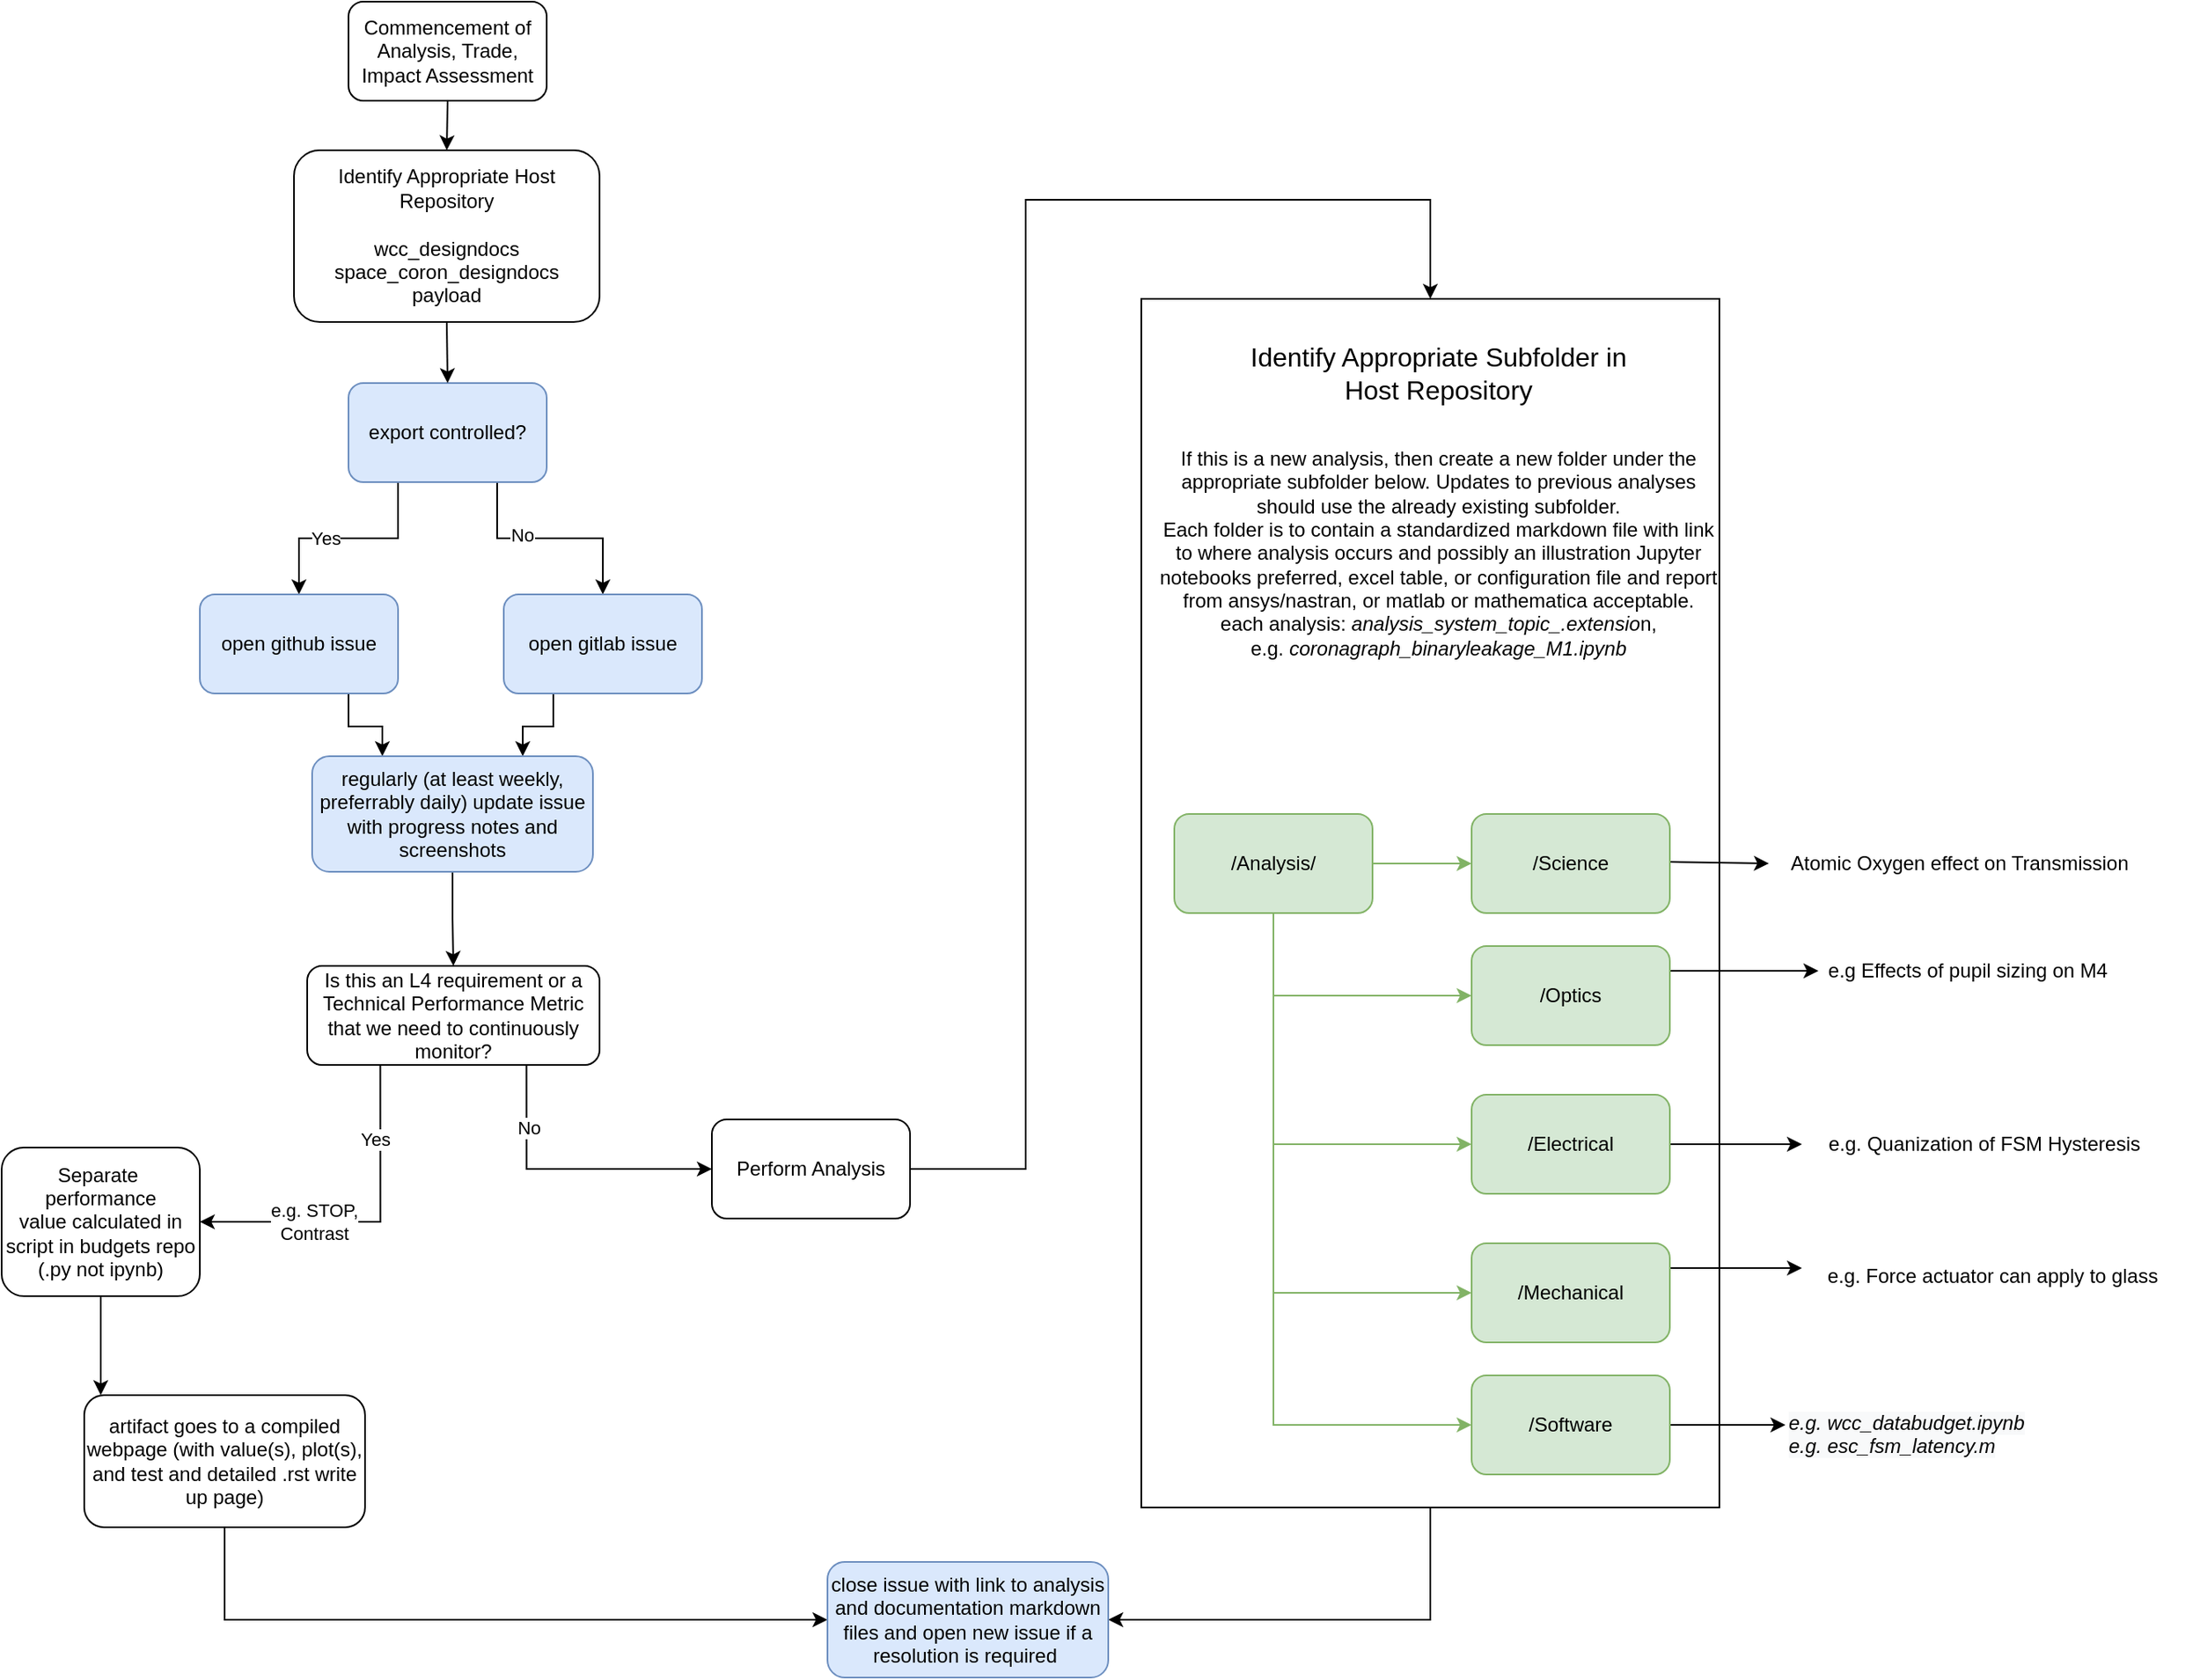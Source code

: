 <mxfile compressed="false" version="23.1.5" type="device">
  <diagram id="h6W5nBuGIsSNjyPbm5aI" name="Page-1">
    <mxGraphModel dx="1368" dy="991" grid="1" gridSize="10" guides="1" tooltips="1" connect="1" arrows="1" fold="1" page="1" pageScale="1" pageWidth="1500" pageHeight="1500" math="0" shadow="0">
      <root>
        <mxCell id="0" />
        <mxCell id="1" parent="0" />
        <mxCell id="oJ3EjDVIlWRCWQKN0V-X-46" style="edgeStyle=orthogonalEdgeStyle;rounded=0;orthogonalLoop=1;jettySize=auto;html=1;exitX=0.5;exitY=1;exitDx=0;exitDy=0;entryX=1;entryY=0.5;entryDx=0;entryDy=0;" parent="1" source="oJ3EjDVIlWRCWQKN0V-X-43" target="oJ3EjDVIlWRCWQKN0V-X-45" edge="1">
          <mxGeometry relative="1" as="geometry" />
        </mxCell>
        <mxCell id="oJ3EjDVIlWRCWQKN0V-X-43" value="" style="rounded=0;whiteSpace=wrap;html=1;" parent="1" vertex="1">
          <mxGeometry x="730" y="180" width="350" height="732" as="geometry" />
        </mxCell>
        <mxCell id="oJ3EjDVIlWRCWQKN0V-X-10" style="edgeStyle=orthogonalEdgeStyle;rounded=0;orthogonalLoop=1;jettySize=auto;html=1;exitX=0.75;exitY=1;exitDx=0;exitDy=0;entryX=0;entryY=0.5;entryDx=0;entryDy=0;" parent="1" source="oJ3EjDVIlWRCWQKN0V-X-1" target="5yxIm9dmROP0IRtBlhO0-21" edge="1">
          <mxGeometry relative="1" as="geometry">
            <mxPoint x="420" y="732" as="targetPoint" />
          </mxGeometry>
        </mxCell>
        <mxCell id="oJ3EjDVIlWRCWQKN0V-X-13" value="No" style="edgeLabel;html=1;align=center;verticalAlign=middle;resizable=0;points=[];" parent="oJ3EjDVIlWRCWQKN0V-X-10" vertex="1" connectable="0">
          <mxGeometry x="-0.574" y="1" relative="1" as="geometry">
            <mxPoint as="offset" />
          </mxGeometry>
        </mxCell>
        <mxCell id="oJ3EjDVIlWRCWQKN0V-X-11" style="edgeStyle=orthogonalEdgeStyle;rounded=0;orthogonalLoop=1;jettySize=auto;html=1;exitX=0.25;exitY=1;exitDx=0;exitDy=0;entryX=1;entryY=0.5;entryDx=0;entryDy=0;" parent="1" source="oJ3EjDVIlWRCWQKN0V-X-1" target="oJ3EjDVIlWRCWQKN0V-X-2" edge="1">
          <mxGeometry relative="1" as="geometry" />
        </mxCell>
        <mxCell id="oJ3EjDVIlWRCWQKN0V-X-12" value="Yes" style="edgeLabel;html=1;align=center;verticalAlign=middle;resizable=0;points=[];" parent="oJ3EjDVIlWRCWQKN0V-X-11" vertex="1" connectable="0">
          <mxGeometry x="-0.714" y="-4" relative="1" as="geometry">
            <mxPoint y="16" as="offset" />
          </mxGeometry>
        </mxCell>
        <mxCell id="oJ3EjDVIlWRCWQKN0V-X-17" value="e.g. STOP, &lt;br&gt;Contrast" style="edgeLabel;html=1;align=center;verticalAlign=middle;resizable=0;points=[];" parent="oJ3EjDVIlWRCWQKN0V-X-11" vertex="1" connectable="0">
          <mxGeometry x="0.562" relative="1" as="geometry">
            <mxPoint x="24" as="offset" />
          </mxGeometry>
        </mxCell>
        <mxCell id="oJ3EjDVIlWRCWQKN0V-X-1" value="Is this an L4 requirement or a Technical Performance Metric that we need to continuously monitor?" style="rounded=1;whiteSpace=wrap;html=1;" parent="1" vertex="1">
          <mxGeometry x="225" y="584" width="177" height="60" as="geometry" />
        </mxCell>
        <mxCell id="oJ3EjDVIlWRCWQKN0V-X-14" style="edgeStyle=orthogonalEdgeStyle;rounded=0;orthogonalLoop=1;jettySize=auto;html=1;exitX=0.5;exitY=1;exitDx=0;exitDy=0;" parent="1" source="oJ3EjDVIlWRCWQKN0V-X-2" edge="1">
          <mxGeometry relative="1" as="geometry">
            <mxPoint x="100" y="844" as="targetPoint" />
          </mxGeometry>
        </mxCell>
        <mxCell id="oJ3EjDVIlWRCWQKN0V-X-2" value="Separate&amp;nbsp; performance&lt;br&gt;value calculated in script in budgets repo (.py not ipynb)" style="rounded=1;whiteSpace=wrap;html=1;" parent="1" vertex="1">
          <mxGeometry x="40" y="694" width="120" height="90" as="geometry" />
        </mxCell>
        <mxCell id="oJ3EjDVIlWRCWQKN0V-X-25" style="edgeStyle=orthogonalEdgeStyle;rounded=0;orthogonalLoop=1;jettySize=auto;html=1;exitX=0.5;exitY=1;exitDx=0;exitDy=0;entryX=0;entryY=0.5;entryDx=0;entryDy=0;fillColor=#d5e8d4;strokeColor=#82b366;" parent="1" source="oJ3EjDVIlWRCWQKN0V-X-3" target="oJ3EjDVIlWRCWQKN0V-X-8" edge="1">
          <mxGeometry relative="1" as="geometry" />
        </mxCell>
        <mxCell id="oJ3EjDVIlWRCWQKN0V-X-26" style="edgeStyle=orthogonalEdgeStyle;rounded=0;orthogonalLoop=1;jettySize=auto;html=1;exitX=0.5;exitY=1;exitDx=0;exitDy=0;entryX=0;entryY=0.5;entryDx=0;entryDy=0;fillColor=#d5e8d4;strokeColor=#82b366;" parent="1" source="oJ3EjDVIlWRCWQKN0V-X-3" target="oJ3EjDVIlWRCWQKN0V-X-6" edge="1">
          <mxGeometry relative="1" as="geometry" />
        </mxCell>
        <mxCell id="oJ3EjDVIlWRCWQKN0V-X-29" style="edgeStyle=orthogonalEdgeStyle;rounded=0;orthogonalLoop=1;jettySize=auto;html=1;exitX=1;exitY=0.5;exitDx=0;exitDy=0;fillColor=#d5e8d4;strokeColor=#82b366;" parent="1" source="oJ3EjDVIlWRCWQKN0V-X-3" target="oJ3EjDVIlWRCWQKN0V-X-7" edge="1">
          <mxGeometry relative="1" as="geometry" />
        </mxCell>
        <mxCell id="oJ3EjDVIlWRCWQKN0V-X-3" value="/Analysis/" style="rounded=1;whiteSpace=wrap;html=1;strokeColor=#82b366;fillColor=#d5e8d4;" parent="1" vertex="1">
          <mxGeometry x="750" y="492" width="120" height="60" as="geometry" />
        </mxCell>
        <mxCell id="5yxIm9dmROP0IRtBlhO0-3" style="edgeStyle=orthogonalEdgeStyle;rounded=0;orthogonalLoop=1;jettySize=auto;html=1;exitX=1;exitY=0.25;exitDx=0;exitDy=0;" edge="1" parent="1" source="oJ3EjDVIlWRCWQKN0V-X-4">
          <mxGeometry relative="1" as="geometry">
            <mxPoint x="1140" y="587" as="targetPoint" />
          </mxGeometry>
        </mxCell>
        <mxCell id="oJ3EjDVIlWRCWQKN0V-X-4" value="/Optics" style="rounded=1;whiteSpace=wrap;html=1;strokeColor=#82b366;fillColor=#d5e8d4;" parent="1" vertex="1">
          <mxGeometry x="930" y="572" width="120" height="60" as="geometry" />
        </mxCell>
        <mxCell id="5yxIm9dmROP0IRtBlhO0-12" style="edgeStyle=orthogonalEdgeStyle;rounded=0;orthogonalLoop=1;jettySize=auto;html=1;exitX=1;exitY=0.5;exitDx=0;exitDy=0;" edge="1" parent="1" source="oJ3EjDVIlWRCWQKN0V-X-5">
          <mxGeometry relative="1" as="geometry">
            <mxPoint x="1130" y="692" as="targetPoint" />
          </mxGeometry>
        </mxCell>
        <mxCell id="oJ3EjDVIlWRCWQKN0V-X-5" value="/Electrical" style="rounded=1;whiteSpace=wrap;html=1;strokeColor=#82b366;fillColor=#d5e8d4;" parent="1" vertex="1">
          <mxGeometry x="930" y="662" width="120" height="60" as="geometry" />
        </mxCell>
        <mxCell id="oJ3EjDVIlWRCWQKN0V-X-18" style="edgeStyle=orthogonalEdgeStyle;rounded=0;orthogonalLoop=1;jettySize=auto;html=1;exitX=1;exitY=0.25;exitDx=0;exitDy=0;" parent="1" source="oJ3EjDVIlWRCWQKN0V-X-6" edge="1">
          <mxGeometry relative="1" as="geometry">
            <mxPoint x="1130" y="767" as="targetPoint" />
          </mxGeometry>
        </mxCell>
        <mxCell id="oJ3EjDVIlWRCWQKN0V-X-6" value="/Mechanical" style="rounded=1;whiteSpace=wrap;html=1;strokeColor=#82b366;fillColor=#d5e8d4;" parent="1" vertex="1">
          <mxGeometry x="930" y="752" width="120" height="60" as="geometry" />
        </mxCell>
        <mxCell id="5yxIm9dmROP0IRtBlhO0-6" style="edgeStyle=orthogonalEdgeStyle;rounded=0;orthogonalLoop=1;jettySize=auto;html=1;exitX=1;exitY=0.5;exitDx=0;exitDy=0;" edge="1" parent="1" target="5yxIm9dmROP0IRtBlhO0-5">
          <mxGeometry relative="1" as="geometry">
            <mxPoint x="1110.92" y="520.01" as="targetPoint" />
            <mxPoint x="1050" y="521" as="sourcePoint" />
          </mxGeometry>
        </mxCell>
        <mxCell id="oJ3EjDVIlWRCWQKN0V-X-7" value="/Science" style="rounded=1;whiteSpace=wrap;html=1;strokeColor=#82b366;fillColor=#d5e8d4;" parent="1" vertex="1">
          <mxGeometry x="930" y="492" width="120" height="60" as="geometry" />
        </mxCell>
        <mxCell id="oJ3EjDVIlWRCWQKN0V-X-39" style="edgeStyle=orthogonalEdgeStyle;rounded=0;orthogonalLoop=1;jettySize=auto;html=1;exitX=1;exitY=0.5;exitDx=0;exitDy=0;" parent="1" source="oJ3EjDVIlWRCWQKN0V-X-8" edge="1">
          <mxGeometry relative="1" as="geometry">
            <mxPoint x="1120" y="862" as="targetPoint" />
          </mxGeometry>
        </mxCell>
        <mxCell id="oJ3EjDVIlWRCWQKN0V-X-8" value="/Software" style="rounded=1;whiteSpace=wrap;html=1;strokeColor=#82b366;fillColor=#d5e8d4;" parent="1" vertex="1">
          <mxGeometry x="930" y="832" width="120" height="60" as="geometry" />
        </mxCell>
        <mxCell id="5yxIm9dmROP0IRtBlhO0-20" style="edgeStyle=orthogonalEdgeStyle;rounded=0;orthogonalLoop=1;jettySize=auto;html=1;exitX=0.5;exitY=1;exitDx=0;exitDy=0;entryX=0;entryY=0.5;entryDx=0;entryDy=0;" edge="1" parent="1" source="oJ3EjDVIlWRCWQKN0V-X-15" target="oJ3EjDVIlWRCWQKN0V-X-45">
          <mxGeometry relative="1" as="geometry" />
        </mxCell>
        <mxCell id="oJ3EjDVIlWRCWQKN0V-X-15" value="artifact goes to a compiled webpage (with value(s), plot(s), and test and detailed .rst write up page)" style="rounded=1;whiteSpace=wrap;html=1;" parent="1" vertex="1">
          <mxGeometry x="90" y="844" width="170" height="80" as="geometry" />
        </mxCell>
        <mxCell id="oJ3EjDVIlWRCWQKN0V-X-19" value="e.g. Force actuator can apply to glass" style="text;html=1;align=center;verticalAlign=middle;resizable=0;points=[];autosize=1;" parent="1" vertex="1">
          <mxGeometry x="1135" y="762" width="220" height="20" as="geometry" />
        </mxCell>
        <mxCell id="oJ3EjDVIlWRCWQKN0V-X-21" value="&lt;div style=&quot;text-align: left&quot;&gt;&lt;br&gt;&lt;/div&gt;If this is a new analysis, then create a new folder under the appropriate subfolder below. Updates to previous analyses should use the already existing subfolder.&lt;br&gt;Each folder is to contain a standardized markdown file with link to where analysis occurs and possibly an illustration&amp;nbsp;&lt;span style=&quot;text-align: left&quot;&gt;Jupyter notebooks preferred, excel table, or configuration file and report from ansys/nastran, or matlab or mathematica acceptable.&lt;br&gt;each analysis: &lt;i&gt;analysis_system_topic_.extensio&lt;/i&gt;n,&lt;br&gt;&lt;/span&gt;&lt;span style=&quot;text-align: left&quot;&gt;e.g. &lt;i&gt;coronagraph_binaryleakage_M1.ipynb&lt;br&gt;&lt;/i&gt;&lt;/span&gt;&lt;span style=&quot;text-align: left&quot;&gt;&lt;br&gt;&lt;/span&gt;" style="text;html=1;strokeColor=none;fillColor=none;align=center;verticalAlign=middle;whiteSpace=wrap;rounded=0;" parent="1" vertex="1">
          <mxGeometry x="740" y="267" width="340" height="133" as="geometry" />
        </mxCell>
        <mxCell id="oJ3EjDVIlWRCWQKN0V-X-27" style="edgeStyle=orthogonalEdgeStyle;rounded=0;orthogonalLoop=1;jettySize=auto;html=1;exitX=0.5;exitY=1;exitDx=0;exitDy=0;entryX=0;entryY=0.5;entryDx=0;entryDy=0;fillColor=#d5e8d4;strokeColor=#82b366;" parent="1" source="oJ3EjDVIlWRCWQKN0V-X-3" target="oJ3EjDVIlWRCWQKN0V-X-5" edge="1">
          <mxGeometry relative="1" as="geometry">
            <mxPoint x="820" y="562" as="sourcePoint" />
            <mxPoint x="940" y="792" as="targetPoint" />
          </mxGeometry>
        </mxCell>
        <mxCell id="oJ3EjDVIlWRCWQKN0V-X-28" style="edgeStyle=orthogonalEdgeStyle;rounded=0;orthogonalLoop=1;jettySize=auto;html=1;exitX=0.5;exitY=1;exitDx=0;exitDy=0;entryX=0;entryY=0.5;entryDx=0;entryDy=0;fillColor=#d5e8d4;strokeColor=#82b366;" parent="1" source="oJ3EjDVIlWRCWQKN0V-X-3" target="oJ3EjDVIlWRCWQKN0V-X-4" edge="1">
          <mxGeometry relative="1" as="geometry">
            <mxPoint x="820" y="562" as="sourcePoint" />
            <mxPoint x="940" y="702" as="targetPoint" />
          </mxGeometry>
        </mxCell>
        <mxCell id="5yxIm9dmROP0IRtBlhO0-31" style="edgeStyle=orthogonalEdgeStyle;rounded=0;orthogonalLoop=1;jettySize=auto;html=1;exitX=0.5;exitY=1;exitDx=0;exitDy=0;entryX=0.5;entryY=0;entryDx=0;entryDy=0;" edge="1" parent="1" source="oJ3EjDVIlWRCWQKN0V-X-31" target="5yxIm9dmROP0IRtBlhO0-27">
          <mxGeometry relative="1" as="geometry" />
        </mxCell>
        <mxCell id="oJ3EjDVIlWRCWQKN0V-X-31" value="Commencement of Analysis, Trade, Impact Assessment" style="rounded=1;whiteSpace=wrap;html=1;" parent="1" vertex="1">
          <mxGeometry x="250" width="120" height="60" as="geometry" />
        </mxCell>
        <mxCell id="5yxIm9dmROP0IRtBlhO0-8" style="edgeStyle=orthogonalEdgeStyle;rounded=0;orthogonalLoop=1;jettySize=auto;html=1;entryX=0.5;entryY=0;entryDx=0;entryDy=0;exitX=0.25;exitY=1;exitDx=0;exitDy=0;" edge="1" parent="1" source="oJ3EjDVIlWRCWQKN0V-X-32" target="oJ3EjDVIlWRCWQKN0V-X-38">
          <mxGeometry relative="1" as="geometry" />
        </mxCell>
        <mxCell id="5yxIm9dmROP0IRtBlhO0-9" value="Yes" style="edgeLabel;html=1;align=center;verticalAlign=middle;resizable=0;points=[];" vertex="1" connectable="0" parent="5yxIm9dmROP0IRtBlhO0-8">
          <mxGeometry x="0.224" relative="1" as="geometry">
            <mxPoint as="offset" />
          </mxGeometry>
        </mxCell>
        <mxCell id="5yxIm9dmROP0IRtBlhO0-10" style="edgeStyle=orthogonalEdgeStyle;rounded=0;orthogonalLoop=1;jettySize=auto;html=1;exitX=0.75;exitY=1;exitDx=0;exitDy=0;entryX=0.5;entryY=0;entryDx=0;entryDy=0;" edge="1" parent="1" source="oJ3EjDVIlWRCWQKN0V-X-32" target="oJ3EjDVIlWRCWQKN0V-X-35">
          <mxGeometry relative="1" as="geometry" />
        </mxCell>
        <mxCell id="5yxIm9dmROP0IRtBlhO0-11" value="No" style="edgeLabel;html=1;align=center;verticalAlign=middle;resizable=0;points=[];" vertex="1" connectable="0" parent="5yxIm9dmROP0IRtBlhO0-10">
          <mxGeometry x="-0.517" y="2" relative="1" as="geometry">
            <mxPoint x="13" as="offset" />
          </mxGeometry>
        </mxCell>
        <mxCell id="oJ3EjDVIlWRCWQKN0V-X-32" value="export controlled?" style="rounded=1;whiteSpace=wrap;html=1;strokeColor=#6c8ebf;fillColor=#dae8fc;" parent="1" vertex="1">
          <mxGeometry x="250" y="231" width="120" height="60" as="geometry" />
        </mxCell>
        <mxCell id="5yxIm9dmROP0IRtBlhO0-34" style="edgeStyle=orthogonalEdgeStyle;rounded=0;orthogonalLoop=1;jettySize=auto;html=1;exitX=0.25;exitY=1;exitDx=0;exitDy=0;entryX=0.75;entryY=0;entryDx=0;entryDy=0;" edge="1" parent="1" source="oJ3EjDVIlWRCWQKN0V-X-35" target="oJ3EjDVIlWRCWQKN0V-X-49">
          <mxGeometry relative="1" as="geometry" />
        </mxCell>
        <mxCell id="oJ3EjDVIlWRCWQKN0V-X-35" value="open gitlab issue" style="rounded=1;whiteSpace=wrap;html=1;strokeColor=#6c8ebf;fillColor=#dae8fc;" parent="1" vertex="1">
          <mxGeometry x="344" y="359" width="120" height="60" as="geometry" />
        </mxCell>
        <mxCell id="5yxIm9dmROP0IRtBlhO0-35" style="edgeStyle=orthogonalEdgeStyle;rounded=0;orthogonalLoop=1;jettySize=auto;html=1;exitX=0.75;exitY=1;exitDx=0;exitDy=0;entryX=0.25;entryY=0;entryDx=0;entryDy=0;" edge="1" parent="1" source="oJ3EjDVIlWRCWQKN0V-X-38" target="oJ3EjDVIlWRCWQKN0V-X-49">
          <mxGeometry relative="1" as="geometry" />
        </mxCell>
        <mxCell id="oJ3EjDVIlWRCWQKN0V-X-38" value="open github issue" style="rounded=1;whiteSpace=wrap;html=1;strokeColor=#6c8ebf;fillColor=#dae8fc;" parent="1" vertex="1">
          <mxGeometry x="160" y="359" width="120" height="60" as="geometry" />
        </mxCell>
        <mxCell id="oJ3EjDVIlWRCWQKN0V-X-40" value="&lt;span style=&quot;color: rgb(0 , 0 , 0) ; font-family: &amp;#34;helvetica&amp;#34; ; font-size: 12px ; font-weight: 400 ; letter-spacing: normal ; text-align: left ; text-indent: 0px ; text-transform: none ; word-spacing: 0px ; background-color: rgb(248 , 249 , 250) ; display: inline ; float: none&quot;&gt;e.g. wcc_databudget.ipynb&lt;br&gt;e.g. esc_fsm_latency.m&lt;br&gt;&lt;/span&gt;" style="text;whiteSpace=wrap;html=1;fontStyle=2" parent="1" vertex="1">
          <mxGeometry x="1120" y="847" width="250" height="30" as="geometry" />
        </mxCell>
        <mxCell id="oJ3EjDVIlWRCWQKN0V-X-45" value="close issue with link to analysis and documentation markdown files and open new issue if a resolution is required&amp;nbsp;" style="rounded=1;whiteSpace=wrap;html=1;fillColor=#dae8fc;strokeColor=#6c8ebf;" parent="1" vertex="1">
          <mxGeometry x="540" y="945" width="170" height="70" as="geometry" />
        </mxCell>
        <mxCell id="5yxIm9dmROP0IRtBlhO0-19" style="edgeStyle=orthogonalEdgeStyle;rounded=0;orthogonalLoop=1;jettySize=auto;html=1;exitX=0.5;exitY=1;exitDx=0;exitDy=0;entryX=0.5;entryY=0;entryDx=0;entryDy=0;" edge="1" parent="1" source="oJ3EjDVIlWRCWQKN0V-X-49" target="oJ3EjDVIlWRCWQKN0V-X-1">
          <mxGeometry relative="1" as="geometry" />
        </mxCell>
        <mxCell id="oJ3EjDVIlWRCWQKN0V-X-49" value="regularly (at least weekly, preferrably daily) update issue with progress notes and screenshots" style="rounded=1;whiteSpace=wrap;html=1;strokeColor=#6c8ebf;fillColor=#dae8fc;" parent="1" vertex="1">
          <mxGeometry x="228" y="457" width="170" height="70" as="geometry" />
        </mxCell>
        <mxCell id="5yxIm9dmROP0IRtBlhO0-4" value="e.g Effects of pupil sizing on M4" style="text;html=1;align=center;verticalAlign=middle;resizable=0;points=[];autosize=1;strokeColor=none;fillColor=none;" vertex="1" parent="1">
          <mxGeometry x="1135" y="572" width="190" height="30" as="geometry" />
        </mxCell>
        <mxCell id="5yxIm9dmROP0IRtBlhO0-5" value="Atomic Oxygen effect on Transmission" style="text;html=1;align=center;verticalAlign=middle;resizable=0;points=[];autosize=1;strokeColor=none;fillColor=none;" vertex="1" parent="1">
          <mxGeometry x="1110" y="507" width="230" height="30" as="geometry" />
        </mxCell>
        <mxCell id="5yxIm9dmROP0IRtBlhO0-13" value="e.g. Quanization of FSM Hysteresis" style="text;html=1;align=center;verticalAlign=middle;resizable=0;points=[];autosize=1;strokeColor=none;fillColor=none;" vertex="1" parent="1">
          <mxGeometry x="1135" y="677" width="210" height="30" as="geometry" />
        </mxCell>
        <mxCell id="5yxIm9dmROP0IRtBlhO0-32" style="edgeStyle=orthogonalEdgeStyle;rounded=0;orthogonalLoop=1;jettySize=auto;html=1;exitX=1;exitY=0.5;exitDx=0;exitDy=0;entryX=0.5;entryY=0;entryDx=0;entryDy=0;" edge="1" parent="1" source="5yxIm9dmROP0IRtBlhO0-21" target="oJ3EjDVIlWRCWQKN0V-X-43">
          <mxGeometry relative="1" as="geometry">
            <Array as="points">
              <mxPoint x="660" y="707" />
              <mxPoint x="660" y="120" />
              <mxPoint x="905" y="120" />
            </Array>
          </mxGeometry>
        </mxCell>
        <mxCell id="5yxIm9dmROP0IRtBlhO0-21" value="Perform Analysis" style="rounded=1;whiteSpace=wrap;html=1;" vertex="1" parent="1">
          <mxGeometry x="470" y="677" width="120" height="60" as="geometry" />
        </mxCell>
        <mxCell id="5yxIm9dmROP0IRtBlhO0-25" value="&lt;font style=&quot;font-size: 16px;&quot;&gt;Identify Appropriate Subfolder in Host Repository&lt;/font&gt;" style="text;html=1;align=center;verticalAlign=middle;whiteSpace=wrap;rounded=0;" vertex="1" parent="1">
          <mxGeometry x="785" y="210" width="250" height="30" as="geometry" />
        </mxCell>
        <mxCell id="5yxIm9dmROP0IRtBlhO0-30" style="edgeStyle=orthogonalEdgeStyle;rounded=0;orthogonalLoop=1;jettySize=auto;html=1;exitX=0.5;exitY=1;exitDx=0;exitDy=0;entryX=0.5;entryY=0;entryDx=0;entryDy=0;" edge="1" parent="1" source="5yxIm9dmROP0IRtBlhO0-27" target="oJ3EjDVIlWRCWQKN0V-X-32">
          <mxGeometry relative="1" as="geometry" />
        </mxCell>
        <mxCell id="5yxIm9dmROP0IRtBlhO0-27" value="&lt;br&gt;Identify Appropriate Host Repository&lt;br&gt;&lt;br&gt;wcc_designdocs&lt;br&gt;space_coron_designdocs&lt;br&gt;payload&lt;br&gt;&lt;div&gt;&lt;br&gt;&lt;/div&gt;" style="rounded=1;whiteSpace=wrap;html=1;" vertex="1" parent="1">
          <mxGeometry x="217" y="90" width="185" height="104" as="geometry" />
        </mxCell>
      </root>
    </mxGraphModel>
  </diagram>
</mxfile>
